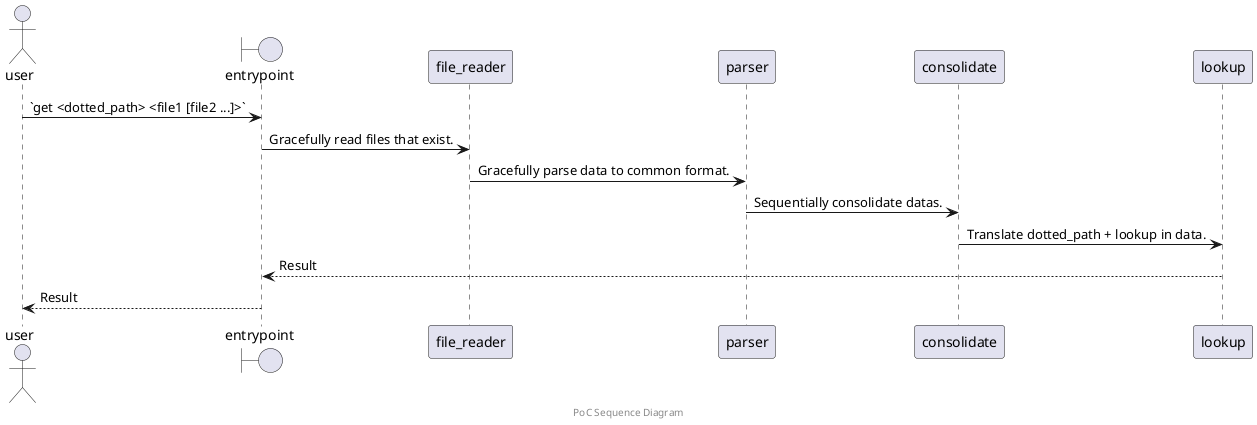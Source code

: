 @startuml

footer PoC Sequence Diagram

actor user
boundary entrypoint
participant file_reader
participant parser
participant consolidate
participant lookup

user -> entrypoint: `get <dotted_path> <file1 [file2 ...]>`
entrypoint -> file_reader: Gracefully read files that exist.
file_reader -> parser: Gracefully parse data to common format.
parser -> consolidate: Sequentially consolidate datas.
consolidate -> lookup: Translate dotted_path + lookup in data.
entrypoint <-- lookup: Result
user <-- entrypoint: Result
@enduml
